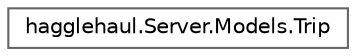 digraph "Graphical Class Hierarchy"
{
 // LATEX_PDF_SIZE
  bgcolor="transparent";
  edge [fontname=Helvetica,fontsize=10,labelfontname=Helvetica,labelfontsize=10];
  node [fontname=Helvetica,fontsize=10,shape=box,height=0.2,width=0.4];
  rankdir="LR";
  Node0 [id="Node000000",label="hagglehaul.Server.Models.Trip",height=0.2,width=0.4,color="grey40", fillcolor="white", style="filled",URL="$classhagglehaul_1_1_server_1_1_models_1_1_trip.html",tooltip=" "];
}
